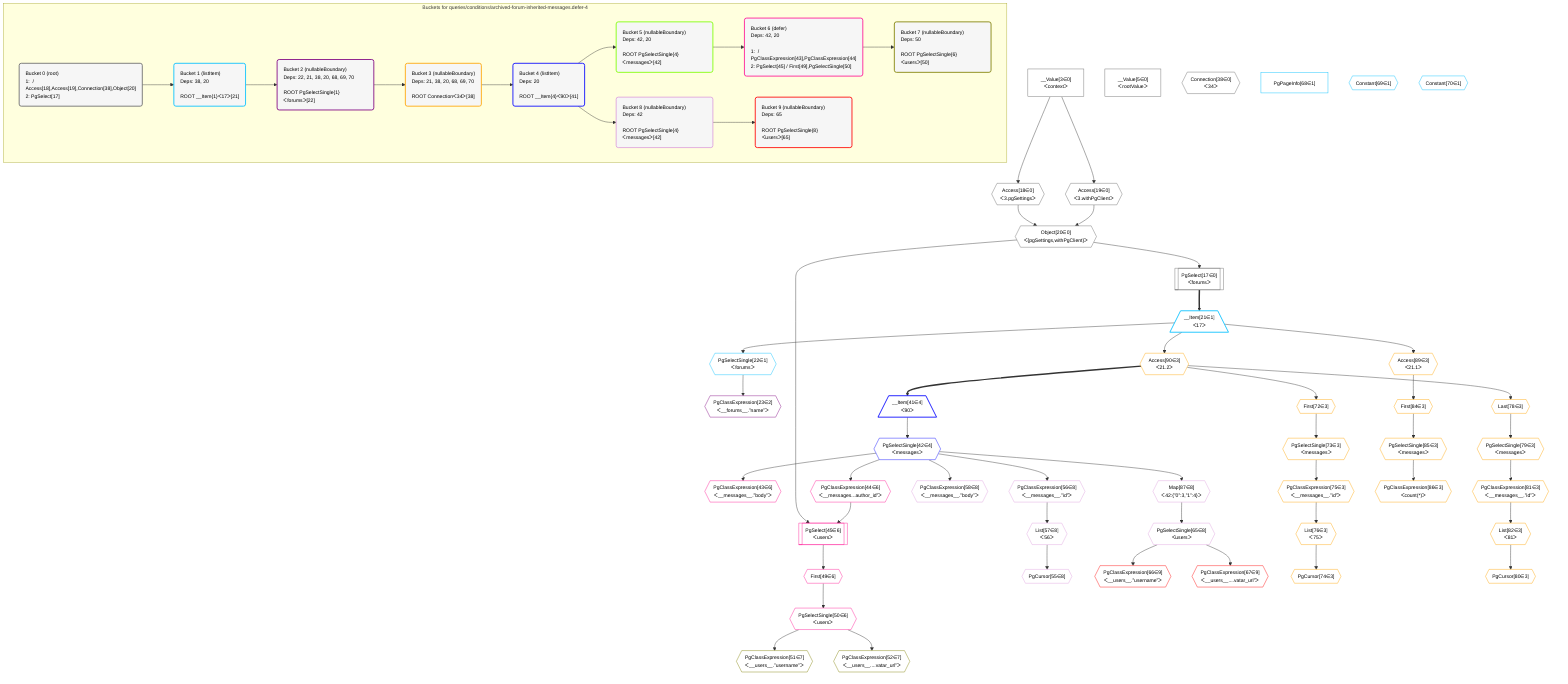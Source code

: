 %%{init: {'themeVariables': { 'fontSize': '12px'}}}%%
graph TD
    classDef path fill:#eee,stroke:#000,color:#000
    classDef plan fill:#fff,stroke-width:1px,color:#000
    classDef itemplan fill:#fff,stroke-width:2px,color:#000
    classDef unbatchedplan fill:#dff,stroke-width:1px,color:#000
    classDef sideeffectplan fill:#fcc,stroke-width:2px,color:#000
    classDef bucket fill:#f6f6f6,color:#000,stroke-width:2px,text-align:left


    %% define steps
    __Value3["__Value[3∈0]<br />ᐸcontextᐳ"]:::plan
    __Value5["__Value[5∈0]<br />ᐸrootValueᐳ"]:::plan
    Access18{{"Access[18∈0]<br />ᐸ3.pgSettingsᐳ"}}:::plan
    Access19{{"Access[19∈0]<br />ᐸ3.withPgClientᐳ"}}:::plan
    Object20{{"Object[20∈0]<br />ᐸ{pgSettings,withPgClient}ᐳ"}}:::plan
    PgSelect17[["PgSelect[17∈0]<br />ᐸforumsᐳ"]]:::plan
    __Item21[/"__Item[21∈1]<br />ᐸ17ᐳ"\]:::itemplan
    PgSelectSingle22{{"PgSelectSingle[22∈1]<br />ᐸforumsᐳ"}}:::plan
    PgClassExpression23{{"PgClassExpression[23∈2]<br />ᐸ__forums__.”name”ᐳ"}}:::plan
    Connection38{{"Connection[38∈0]<br />ᐸ34ᐳ"}}:::plan
    Access90{{"Access[90∈3]<br />ᐸ21.2ᐳ"}}:::plan
    __Item41[/"__Item[41∈4]<br />ᐸ90ᐳ"\]:::itemplan
    PgSelectSingle42{{"PgSelectSingle[42∈4]<br />ᐸmessagesᐳ"}}:::plan
    PgClassExpression43{{"PgClassExpression[43∈6]<br />ᐸ__messages__.”body”ᐳ"}}:::plan
    PgClassExpression44{{"PgClassExpression[44∈6]<br />ᐸ__messages...author_id”ᐳ"}}:::plan
    PgSelect45[["PgSelect[45∈6]<br />ᐸusersᐳ"]]:::plan
    First49{{"First[49∈6]"}}:::plan
    PgSelectSingle50{{"PgSelectSingle[50∈6]<br />ᐸusersᐳ"}}:::plan
    PgClassExpression51{{"PgClassExpression[51∈7]<br />ᐸ__users__.”username”ᐳ"}}:::plan
    PgClassExpression52{{"PgClassExpression[52∈7]<br />ᐸ__users__....vatar_url”ᐳ"}}:::plan
    PgClassExpression56{{"PgClassExpression[56∈8]<br />ᐸ__messages__.”id”ᐳ"}}:::plan
    List57{{"List[57∈8]<br />ᐸ56ᐳ"}}:::plan
    PgCursor55{{"PgCursor[55∈8]"}}:::plan
    PgClassExpression58{{"PgClassExpression[58∈8]<br />ᐸ__messages__.”body”ᐳ"}}:::plan
    Map87{{"Map[87∈8]<br />ᐸ42:{”0”:3,”1”:4}ᐳ"}}:::plan
    PgSelectSingle65{{"PgSelectSingle[65∈8]<br />ᐸusersᐳ"}}:::plan
    PgClassExpression66{{"PgClassExpression[66∈9]<br />ᐸ__users__.”username”ᐳ"}}:::plan
    PgClassExpression67{{"PgClassExpression[67∈9]<br />ᐸ__users__....vatar_url”ᐳ"}}:::plan
    PgPageInfo68["PgPageInfo[68∈1]"]:::plan
    Constant69{{"Constant[69∈1]"}}:::plan
    Constant70{{"Constant[70∈1]"}}:::plan
    First72{{"First[72∈3]"}}:::plan
    PgSelectSingle73{{"PgSelectSingle[73∈3]<br />ᐸmessagesᐳ"}}:::plan
    PgClassExpression75{{"PgClassExpression[75∈3]<br />ᐸ__messages__.”id”ᐳ"}}:::plan
    List76{{"List[76∈3]<br />ᐸ75ᐳ"}}:::plan
    PgCursor74{{"PgCursor[74∈3]"}}:::plan
    Last78{{"Last[78∈3]"}}:::plan
    PgSelectSingle79{{"PgSelectSingle[79∈3]<br />ᐸmessagesᐳ"}}:::plan
    PgClassExpression81{{"PgClassExpression[81∈3]<br />ᐸ__messages__.”id”ᐳ"}}:::plan
    List82{{"List[82∈3]<br />ᐸ81ᐳ"}}:::plan
    PgCursor80{{"PgCursor[80∈3]"}}:::plan
    Access89{{"Access[89∈3]<br />ᐸ21.1ᐳ"}}:::plan
    First84{{"First[84∈3]"}}:::plan
    PgSelectSingle85{{"PgSelectSingle[85∈3]<br />ᐸmessagesᐳ"}}:::plan
    PgClassExpression86{{"PgClassExpression[86∈3]<br />ᐸcount(*)ᐳ"}}:::plan

    %% plan dependencies
    __Value3 --> Access18
    __Value3 --> Access19
    Access18 & Access19 --> Object20
    Object20 --> PgSelect17
    PgSelect17 ==> __Item21
    __Item21 --> PgSelectSingle22
    PgSelectSingle22 --> PgClassExpression23
    __Item21 --> Access90
    Access90 ==> __Item41
    __Item41 --> PgSelectSingle42
    PgSelectSingle42 --> PgClassExpression43
    PgSelectSingle42 --> PgClassExpression44
    Object20 & PgClassExpression44 --> PgSelect45
    PgSelect45 --> First49
    First49 --> PgSelectSingle50
    PgSelectSingle50 --> PgClassExpression51
    PgSelectSingle50 --> PgClassExpression52
    PgSelectSingle42 --> PgClassExpression56
    PgClassExpression56 --> List57
    List57 --> PgCursor55
    PgSelectSingle42 --> PgClassExpression58
    PgSelectSingle42 --> Map87
    Map87 --> PgSelectSingle65
    PgSelectSingle65 --> PgClassExpression66
    PgSelectSingle65 --> PgClassExpression67
    Access90 --> First72
    First72 --> PgSelectSingle73
    PgSelectSingle73 --> PgClassExpression75
    PgClassExpression75 --> List76
    List76 --> PgCursor74
    Access90 --> Last78
    Last78 --> PgSelectSingle79
    PgSelectSingle79 --> PgClassExpression81
    PgClassExpression81 --> List82
    List82 --> PgCursor80
    __Item21 --> Access89
    Access89 --> First84
    First84 --> PgSelectSingle85
    PgSelectSingle85 --> PgClassExpression86

    subgraph "Buckets for queries/conditions/archived-forum-inherited-messages.defer-4"
    Bucket0("Bucket 0 (root)<br />1:  / Access[18],Access[19],Connection[38],Object[20]<br />2: PgSelect[17]"):::bucket
    classDef bucket0 stroke:#696969
    class Bucket0,__Value3,__Value5,PgSelect17,Access18,Access19,Object20,Connection38 bucket0
    Bucket1("Bucket 1 (listItem)<br />Deps: 38, 20<br /><br />ROOT __Item{1}ᐸ17ᐳ[21]"):::bucket
    classDef bucket1 stroke:#00bfff
    class Bucket1,__Item21,PgSelectSingle22,PgPageInfo68,Constant69,Constant70 bucket1
    Bucket2("Bucket 2 (nullableBoundary)<br />Deps: 22, 21, 38, 20, 68, 69, 70<br /><br />ROOT PgSelectSingle{1}ᐸforumsᐳ[22]"):::bucket
    classDef bucket2 stroke:#7f007f
    class Bucket2,PgClassExpression23 bucket2
    Bucket3("Bucket 3 (nullableBoundary)<br />Deps: 21, 38, 20, 68, 69, 70<br /><br />ROOT Connectionᐸ34ᐳ[38]"):::bucket
    classDef bucket3 stroke:#ffa500
    class Bucket3,First72,PgSelectSingle73,PgCursor74,PgClassExpression75,List76,Last78,PgSelectSingle79,PgCursor80,PgClassExpression81,List82,First84,PgSelectSingle85,PgClassExpression86,Access89,Access90 bucket3
    Bucket4("Bucket 4 (listItem)<br />Deps: 20<br /><br />ROOT __Item{4}ᐸ90ᐳ[41]"):::bucket
    classDef bucket4 stroke:#0000ff
    class Bucket4,__Item41,PgSelectSingle42 bucket4
    Bucket5("Bucket 5 (nullableBoundary)<br />Deps: 42, 20<br /><br />ROOT PgSelectSingle{4}ᐸmessagesᐳ[42]"):::bucket
    classDef bucket5 stroke:#7fff00
    class Bucket5 bucket5
    Bucket6("Bucket 6 (defer)<br />Deps: 42, 20<br /><br />1:  / PgClassExpression[43],PgClassExpression[44]<br />2: PgSelect[45] / First[49],PgSelectSingle[50]"):::bucket
    classDef bucket6 stroke:#ff1493
    class Bucket6,PgClassExpression43,PgClassExpression44,PgSelect45,First49,PgSelectSingle50 bucket6
    Bucket7("Bucket 7 (nullableBoundary)<br />Deps: 50<br /><br />ROOT PgSelectSingle{6}ᐸusersᐳ[50]"):::bucket
    classDef bucket7 stroke:#808000
    class Bucket7,PgClassExpression51,PgClassExpression52 bucket7
    Bucket8("Bucket 8 (nullableBoundary)<br />Deps: 42<br /><br />ROOT PgSelectSingle{4}ᐸmessagesᐳ[42]"):::bucket
    classDef bucket8 stroke:#dda0dd
    class Bucket8,PgCursor55,PgClassExpression56,List57,PgClassExpression58,PgSelectSingle65,Map87 bucket8
    Bucket9("Bucket 9 (nullableBoundary)<br />Deps: 65<br /><br />ROOT PgSelectSingle{8}ᐸusersᐳ[65]"):::bucket
    classDef bucket9 stroke:#ff0000
    class Bucket9,PgClassExpression66,PgClassExpression67 bucket9
    Bucket0 --> Bucket1
    Bucket1 --> Bucket2
    Bucket2 --> Bucket3
    Bucket3 --> Bucket4
    Bucket4 --> Bucket5 & Bucket8
    Bucket5 --> Bucket6
    Bucket6 --> Bucket7
    Bucket8 --> Bucket9
    end